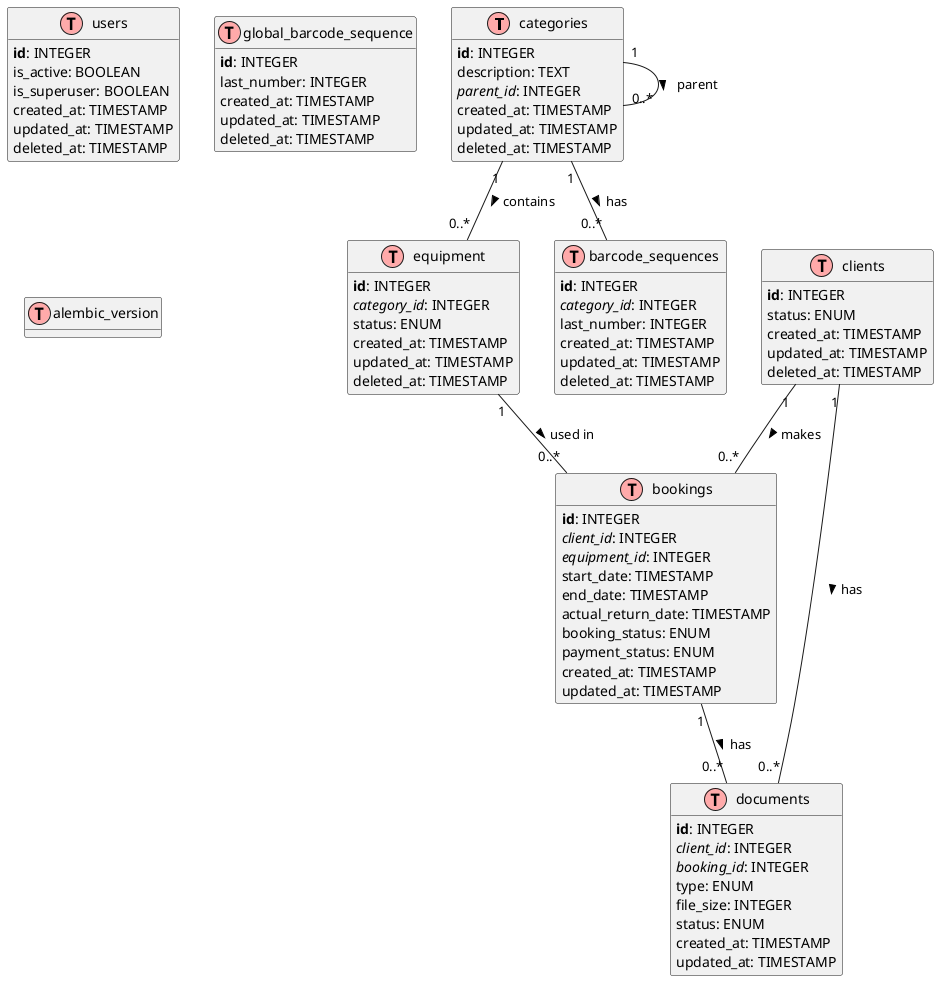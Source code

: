 @startuml CINERENTAL Database Schema

!define table(x) class x << (T,#FFAAAA) >>
!define primary_key(x) <b>x</b>
!define foreign_key(x) <i>x</i>

hide methods
hide stereotypes

table(categories) {
  primary_key(id): INTEGER
  name: VARCHAR(255)
  description: TEXT
  foreign_key(parent_id): INTEGER
  created_at: TIMESTAMP
  updated_at: TIMESTAMP
  deleted_at: TIMESTAMP
}

table(equipment) {
  primary_key(id): INTEGER
  foreign_key(category_id): INTEGER
  name: VARCHAR(200)
  description: VARCHAR(1000)
  serial_number: VARCHAR(100)
  barcode: VARCHAR(100)
  status: ENUM
  replacement_cost: NUMERIC(10,2)
  notes: VARCHAR(5000)
  created_at: TIMESTAMP
  updated_at: TIMESTAMP
  deleted_at: TIMESTAMP
}

table(clients) {
  primary_key(id): INTEGER
  first_name: VARCHAR(100)
  last_name: VARCHAR(100)
  email: VARCHAR(255)
  phone: VARCHAR(20)
  passport_number: VARCHAR(20)
  address: VARCHAR(500)
  company: VARCHAR(200)
  status: ENUM
  notes: VARCHAR(1000)
  created_at: TIMESTAMP
  updated_at: TIMESTAMP
  deleted_at: TIMESTAMP
}

table(bookings) {
  primary_key(id): INTEGER
  foreign_key(client_id): INTEGER
  foreign_key(equipment_id): INTEGER
  start_date: TIMESTAMP
  end_date: TIMESTAMP
  actual_return_date: TIMESTAMP
  booking_status: ENUM
  payment_status: ENUM
  total_amount: NUMERIC(10,2)
  paid_amount: NUMERIC(10,2)
  deposit_amount: NUMERIC(10,2)
  notes: VARCHAR(1000)
  created_at: TIMESTAMP
  updated_at: TIMESTAMP
}

table(documents) {
  primary_key(id): INTEGER
  foreign_key(client_id): INTEGER
  foreign_key(booking_id): INTEGER
  type: ENUM
  title: VARCHAR(200)
  description: VARCHAR(1000)
  file_path: VARCHAR(500)
  file_name: VARCHAR(255)
  file_size: INTEGER
  mime_type: VARCHAR(100)
  notes: VARCHAR(1000)
  status: ENUM
  created_at: TIMESTAMP
  updated_at: TIMESTAMP
}

table(users) {
  primary_key(id): INTEGER
  email: VARCHAR(255)
  hashed_password: VARCHAR(255)
  is_active: BOOLEAN
  is_superuser: BOOLEAN
  full_name: VARCHAR(255)
  created_at: TIMESTAMP
  updated_at: TIMESTAMP
  deleted_at: TIMESTAMP
}

table(global_barcode_sequence) {
  primary_key(id): INTEGER
  last_number: INTEGER
  created_at: TIMESTAMP
  updated_at: TIMESTAMP
  deleted_at: TIMESTAMP
}

table(barcode_sequences) {
  primary_key(id): INTEGER
  foreign_key(category_id): INTEGER
  last_number: INTEGER
  created_at: TIMESTAMP
  updated_at: TIMESTAMP
  deleted_at: TIMESTAMP
}

table(alembic_version) {
  version_num: VARCHAR(32)
}

categories "1" -- "0..*" categories : parent >
categories "1" -- "0..*" equipment : contains >
categories "1" -- "0..*" barcode_sequences : has >
clients "1" -- "0..*" bookings : makes >
clients "1" -- "0..*" documents : has >
equipment "1" -- "0..*" bookings : used in >
bookings "1" -- "0..*" documents : has >

@enduml
